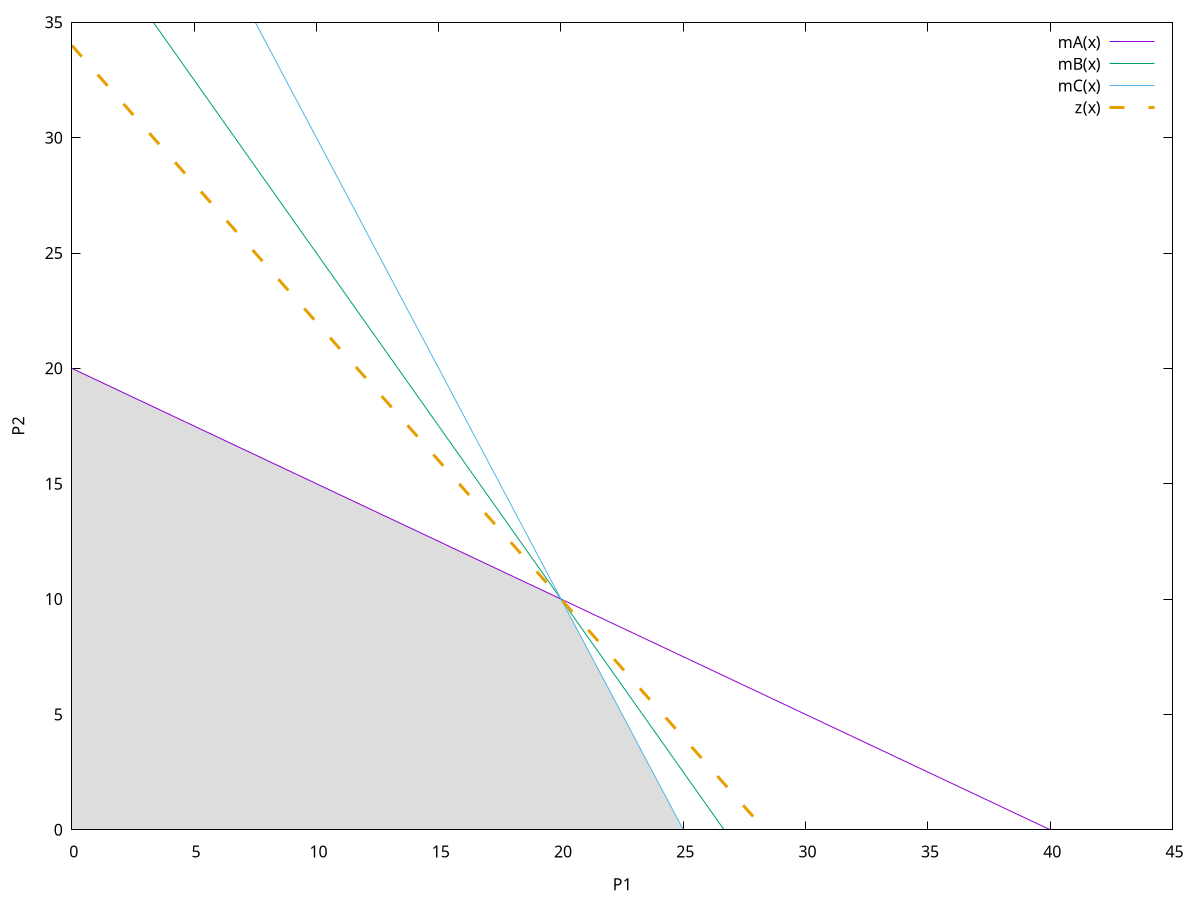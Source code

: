 set terminal svg

# Variables
set xlabel "P1"
set ylabel "P2"

# Restrictions
mA(x) = ( 80 - 2 * x ) / 4
mB(x) = ( 80 - 3 * x ) / 2
mC(x) = (100 - 4 * x ) / 2

# Functional
cz = 1700
z(x) = ( cz - 60 * x ) / 50

# Area
set object 1 polygon from \
  0, 0 to \
  0, 20 to \
  20, 10 to \
  25, 0 to \
  0, 0

set object 1 fc rgb '#dddddd' fillstyle solid lw 0

plot [0:45] [0:35] mA(x),mB(x),mC(x),z(x) dashtype 2 lw 3